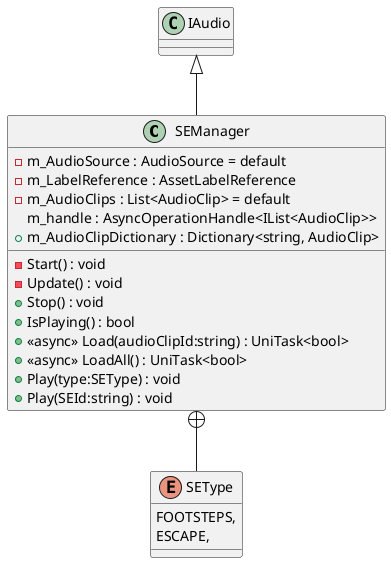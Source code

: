 @startuml
class SEManager {
    - m_AudioSource : AudioSource = default
    - m_LabelReference : AssetLabelReference
    - m_AudioClips : List<AudioClip> = default
    m_handle : AsyncOperationHandle<IList<AudioClip>>
    + m_AudioClipDictionary : Dictionary<string, AudioClip>
    - Start() : void
    - Update() : void
    + Stop() : void
    + IsPlaying() : bool
    + <<async>> Load(audioClipId:string) : UniTask<bool>
    + <<async>> LoadAll() : UniTask<bool>
    + Play(type:SEType) : void
    + Play(SEId:string) : void
}
enum SEType {
    FOOTSTEPS,
    ESCAPE,
}
IAudio <|-- SEManager
SEManager +-- SEType
@enduml
